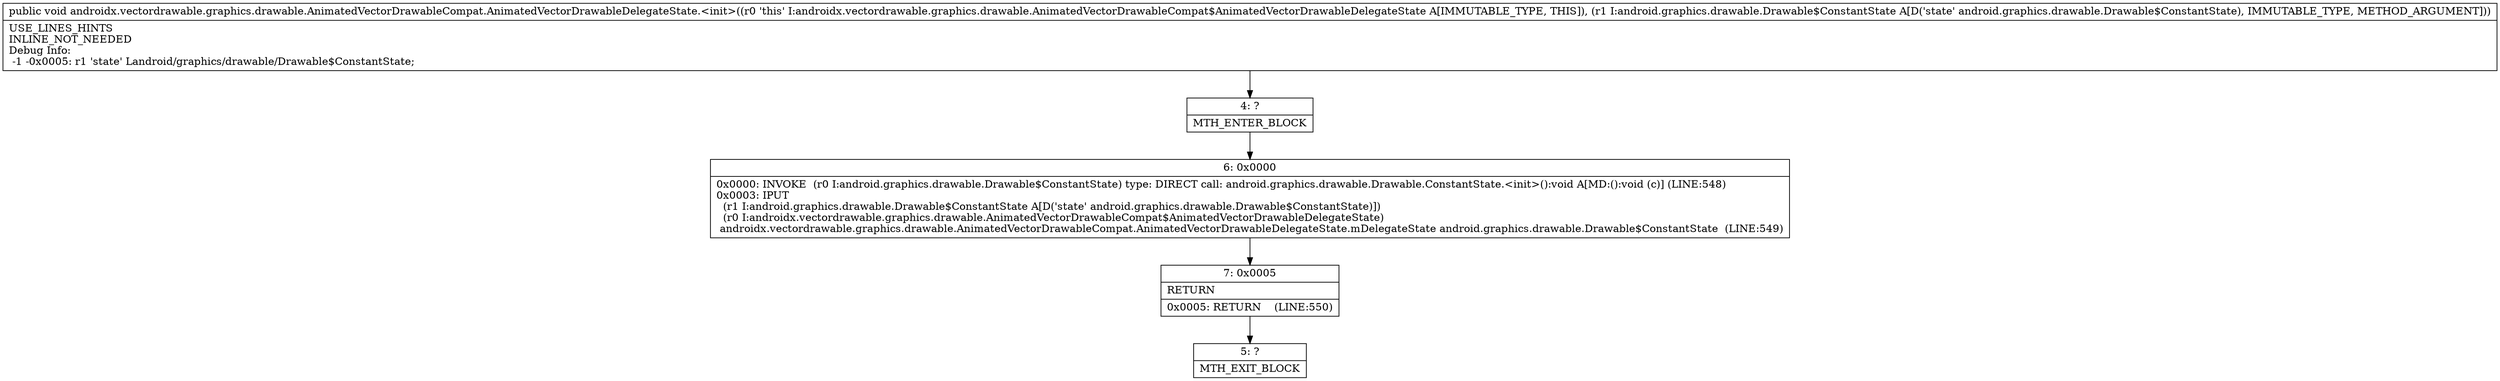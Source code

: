 digraph "CFG forandroidx.vectordrawable.graphics.drawable.AnimatedVectorDrawableCompat.AnimatedVectorDrawableDelegateState.\<init\>(Landroid\/graphics\/drawable\/Drawable$ConstantState;)V" {
Node_4 [shape=record,label="{4\:\ ?|MTH_ENTER_BLOCK\l}"];
Node_6 [shape=record,label="{6\:\ 0x0000|0x0000: INVOKE  (r0 I:android.graphics.drawable.Drawable$ConstantState) type: DIRECT call: android.graphics.drawable.Drawable.ConstantState.\<init\>():void A[MD:():void (c)] (LINE:548)\l0x0003: IPUT  \l  (r1 I:android.graphics.drawable.Drawable$ConstantState A[D('state' android.graphics.drawable.Drawable$ConstantState)])\l  (r0 I:androidx.vectordrawable.graphics.drawable.AnimatedVectorDrawableCompat$AnimatedVectorDrawableDelegateState)\l androidx.vectordrawable.graphics.drawable.AnimatedVectorDrawableCompat.AnimatedVectorDrawableDelegateState.mDelegateState android.graphics.drawable.Drawable$ConstantState  (LINE:549)\l}"];
Node_7 [shape=record,label="{7\:\ 0x0005|RETURN\l|0x0005: RETURN    (LINE:550)\l}"];
Node_5 [shape=record,label="{5\:\ ?|MTH_EXIT_BLOCK\l}"];
MethodNode[shape=record,label="{public void androidx.vectordrawable.graphics.drawable.AnimatedVectorDrawableCompat.AnimatedVectorDrawableDelegateState.\<init\>((r0 'this' I:androidx.vectordrawable.graphics.drawable.AnimatedVectorDrawableCompat$AnimatedVectorDrawableDelegateState A[IMMUTABLE_TYPE, THIS]), (r1 I:android.graphics.drawable.Drawable$ConstantState A[D('state' android.graphics.drawable.Drawable$ConstantState), IMMUTABLE_TYPE, METHOD_ARGUMENT]))  | USE_LINES_HINTS\lINLINE_NOT_NEEDED\lDebug Info:\l  \-1 \-0x0005: r1 'state' Landroid\/graphics\/drawable\/Drawable$ConstantState;\l}"];
MethodNode -> Node_4;Node_4 -> Node_6;
Node_6 -> Node_7;
Node_7 -> Node_5;
}

